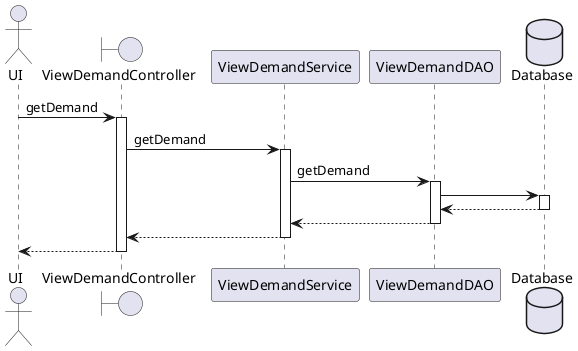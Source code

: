 @startuml

autoactivate on

actor UI
boundary ViewDemandController
participant ViewDemandService
participant ViewDemandDAO
database Database

UI -> ViewDemandController : getDemand
ViewDemandController -> ViewDemandService : getDemand
ViewDemandService -> ViewDemandDAO : getDemand
ViewDemandDAO -> Database
return
return
return
return

@enduml